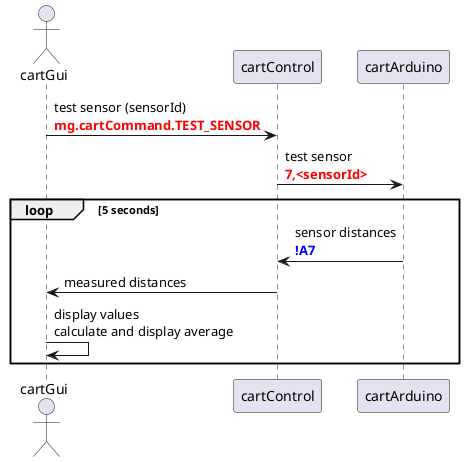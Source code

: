 ````puml
@startuml
    actor cartGui
    cartGui -> cartControl : test sensor (sensorId)\n<font color=red><b>mg.cartCommand.TEST_SENSOR
    cartControl -> cartArduino : test sensor\n<font color=red><b>7,<sensorId>
    loop 5 seconds
        cartArduino -> cartControl : sensor distances\n<font color=blue><b>!A7
        cartControl -> cartGui : measured distances
        cartGui -> cartGui : display values\ncalculate and display average
    end
@enduml
````


